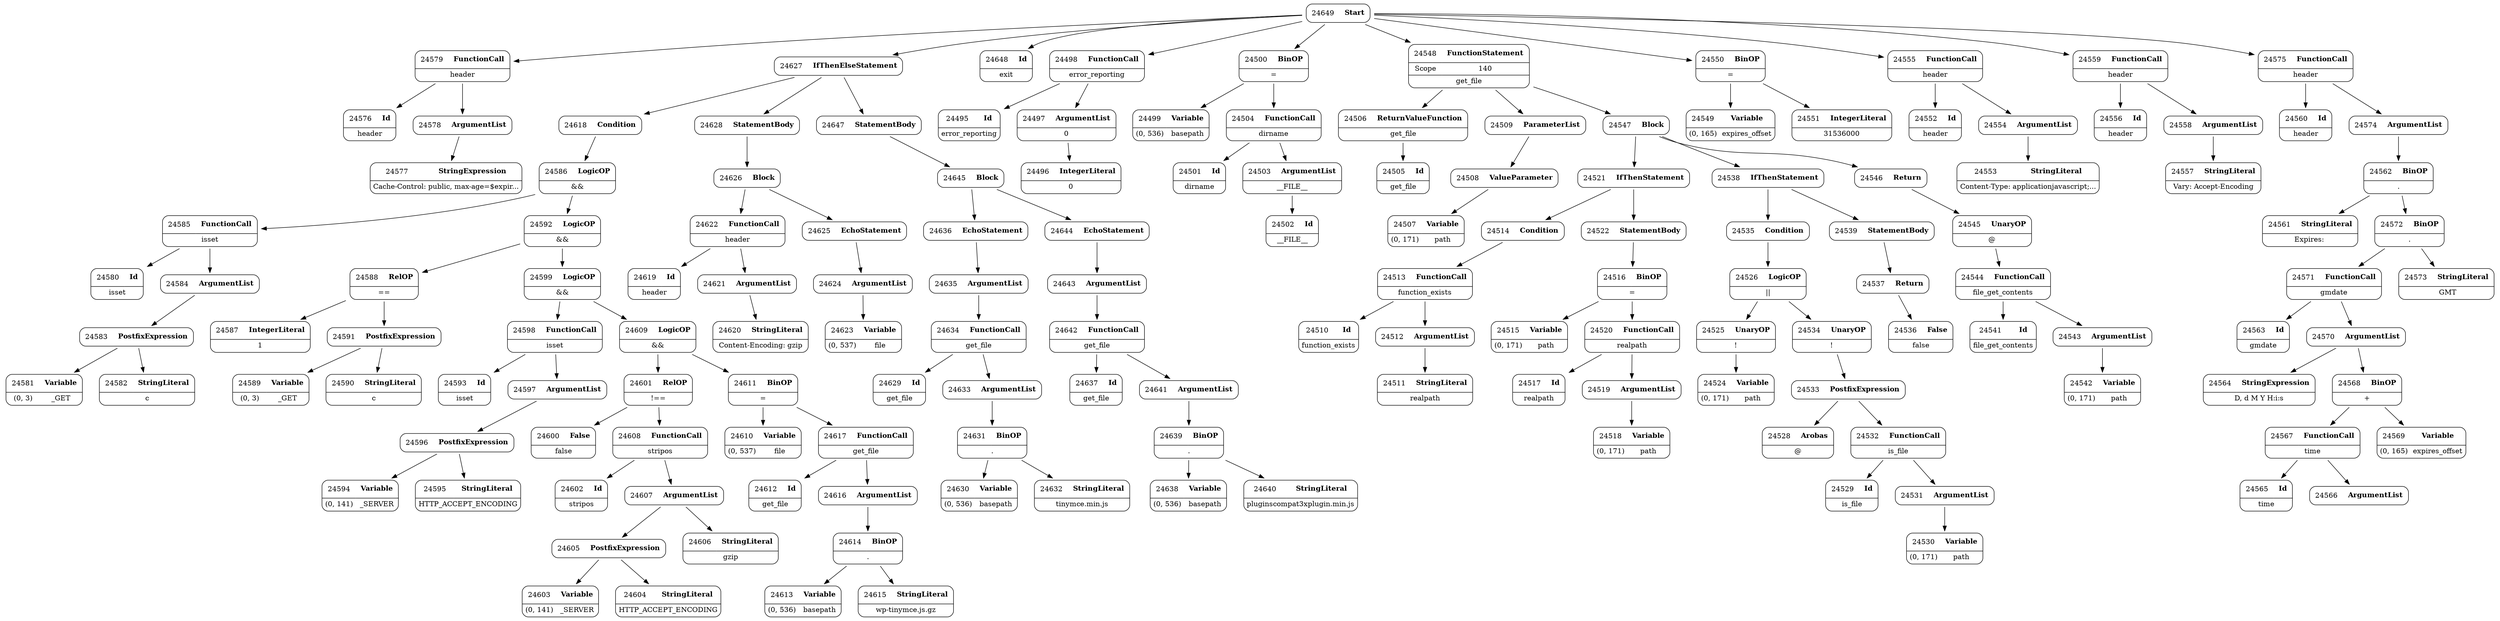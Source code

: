 digraph ast {
node [shape=none];
24576 [label=<<TABLE border='1' cellspacing='0' cellpadding='10' style='rounded' ><TR><TD border='0'>24576</TD><TD border='0'><B>Id</B></TD></TR><HR/><TR><TD border='0' cellpadding='5' colspan='2'>header</TD></TR></TABLE>>];
24577 [label=<<TABLE border='1' cellspacing='0' cellpadding='10' style='rounded' ><TR><TD border='0'>24577</TD><TD border='0'><B>StringExpression</B></TD></TR><HR/><TR><TD border='0' cellpadding='5' colspan='2'>Cache-Control: public, max-age=$expir...</TD></TR></TABLE>>];
24578 [label=<<TABLE border='1' cellspacing='0' cellpadding='10' style='rounded' ><TR><TD border='0'>24578</TD><TD border='0'><B>ArgumentList</B></TD></TR></TABLE>>];
24578 -> 24577 [weight=2];
24579 [label=<<TABLE border='1' cellspacing='0' cellpadding='10' style='rounded' ><TR><TD border='0'>24579</TD><TD border='0'><B>FunctionCall</B></TD></TR><HR/><TR><TD border='0' cellpadding='5' colspan='2'>header</TD></TR></TABLE>>];
24579 -> 24576 [weight=2];
24579 -> 24578 [weight=2];
24580 [label=<<TABLE border='1' cellspacing='0' cellpadding='10' style='rounded' ><TR><TD border='0'>24580</TD><TD border='0'><B>Id</B></TD></TR><HR/><TR><TD border='0' cellpadding='5' colspan='2'>isset</TD></TR></TABLE>>];
24581 [label=<<TABLE border='1' cellspacing='0' cellpadding='10' style='rounded' ><TR><TD border='0'>24581</TD><TD border='0'><B>Variable</B></TD></TR><HR/><TR><TD border='0' cellpadding='5'>(0, 3)</TD><TD border='0' cellpadding='5'>_GET</TD></TR></TABLE>>];
24582 [label=<<TABLE border='1' cellspacing='0' cellpadding='10' style='rounded' ><TR><TD border='0'>24582</TD><TD border='0'><B>StringLiteral</B></TD></TR><HR/><TR><TD border='0' cellpadding='5' colspan='2'>c</TD></TR></TABLE>>];
24583 [label=<<TABLE border='1' cellspacing='0' cellpadding='10' style='rounded' ><TR><TD border='0'>24583</TD><TD border='0'><B>PostfixExpression</B></TD></TR></TABLE>>];
24583 -> 24581 [weight=2];
24583 -> 24582 [weight=2];
24584 [label=<<TABLE border='1' cellspacing='0' cellpadding='10' style='rounded' ><TR><TD border='0'>24584</TD><TD border='0'><B>ArgumentList</B></TD></TR></TABLE>>];
24584 -> 24583 [weight=2];
24585 [label=<<TABLE border='1' cellspacing='0' cellpadding='10' style='rounded' ><TR><TD border='0'>24585</TD><TD border='0'><B>FunctionCall</B></TD></TR><HR/><TR><TD border='0' cellpadding='5' colspan='2'>isset</TD></TR></TABLE>>];
24585 -> 24580 [weight=2];
24585 -> 24584 [weight=2];
24586 [label=<<TABLE border='1' cellspacing='0' cellpadding='10' style='rounded' ><TR><TD border='0'>24586</TD><TD border='0'><B>LogicOP</B></TD></TR><HR/><TR><TD border='0' cellpadding='5' colspan='2'>&amp;&amp;</TD></TR></TABLE>>];
24586 -> 24585 [weight=2];
24586 -> 24592 [weight=2];
24587 [label=<<TABLE border='1' cellspacing='0' cellpadding='10' style='rounded' ><TR><TD border='0'>24587</TD><TD border='0'><B>IntegerLiteral</B></TD></TR><HR/><TR><TD border='0' cellpadding='5' colspan='2'>1</TD></TR></TABLE>>];
24588 [label=<<TABLE border='1' cellspacing='0' cellpadding='10' style='rounded' ><TR><TD border='0'>24588</TD><TD border='0'><B>RelOP</B></TD></TR><HR/><TR><TD border='0' cellpadding='5' colspan='2'>==</TD></TR></TABLE>>];
24588 -> 24587 [weight=2];
24588 -> 24591 [weight=2];
24589 [label=<<TABLE border='1' cellspacing='0' cellpadding='10' style='rounded' ><TR><TD border='0'>24589</TD><TD border='0'><B>Variable</B></TD></TR><HR/><TR><TD border='0' cellpadding='5'>(0, 3)</TD><TD border='0' cellpadding='5'>_GET</TD></TR></TABLE>>];
24590 [label=<<TABLE border='1' cellspacing='0' cellpadding='10' style='rounded' ><TR><TD border='0'>24590</TD><TD border='0'><B>StringLiteral</B></TD></TR><HR/><TR><TD border='0' cellpadding='5' colspan='2'>c</TD></TR></TABLE>>];
24591 [label=<<TABLE border='1' cellspacing='0' cellpadding='10' style='rounded' ><TR><TD border='0'>24591</TD><TD border='0'><B>PostfixExpression</B></TD></TR></TABLE>>];
24591 -> 24589 [weight=2];
24591 -> 24590 [weight=2];
24592 [label=<<TABLE border='1' cellspacing='0' cellpadding='10' style='rounded' ><TR><TD border='0'>24592</TD><TD border='0'><B>LogicOP</B></TD></TR><HR/><TR><TD border='0' cellpadding='5' colspan='2'>&amp;&amp;</TD></TR></TABLE>>];
24592 -> 24588 [weight=2];
24592 -> 24599 [weight=2];
24593 [label=<<TABLE border='1' cellspacing='0' cellpadding='10' style='rounded' ><TR><TD border='0'>24593</TD><TD border='0'><B>Id</B></TD></TR><HR/><TR><TD border='0' cellpadding='5' colspan='2'>isset</TD></TR></TABLE>>];
24594 [label=<<TABLE border='1' cellspacing='0' cellpadding='10' style='rounded' ><TR><TD border='0'>24594</TD><TD border='0'><B>Variable</B></TD></TR><HR/><TR><TD border='0' cellpadding='5'>(0, 141)</TD><TD border='0' cellpadding='5'>_SERVER</TD></TR></TABLE>>];
24595 [label=<<TABLE border='1' cellspacing='0' cellpadding='10' style='rounded' ><TR><TD border='0'>24595</TD><TD border='0'><B>StringLiteral</B></TD></TR><HR/><TR><TD border='0' cellpadding='5' colspan='2'>HTTP_ACCEPT_ENCODING</TD></TR></TABLE>>];
24596 [label=<<TABLE border='1' cellspacing='0' cellpadding='10' style='rounded' ><TR><TD border='0'>24596</TD><TD border='0'><B>PostfixExpression</B></TD></TR></TABLE>>];
24596 -> 24594 [weight=2];
24596 -> 24595 [weight=2];
24597 [label=<<TABLE border='1' cellspacing='0' cellpadding='10' style='rounded' ><TR><TD border='0'>24597</TD><TD border='0'><B>ArgumentList</B></TD></TR></TABLE>>];
24597 -> 24596 [weight=2];
24598 [label=<<TABLE border='1' cellspacing='0' cellpadding='10' style='rounded' ><TR><TD border='0'>24598</TD><TD border='0'><B>FunctionCall</B></TD></TR><HR/><TR><TD border='0' cellpadding='5' colspan='2'>isset</TD></TR></TABLE>>];
24598 -> 24593 [weight=2];
24598 -> 24597 [weight=2];
24599 [label=<<TABLE border='1' cellspacing='0' cellpadding='10' style='rounded' ><TR><TD border='0'>24599</TD><TD border='0'><B>LogicOP</B></TD></TR><HR/><TR><TD border='0' cellpadding='5' colspan='2'>&amp;&amp;</TD></TR></TABLE>>];
24599 -> 24598 [weight=2];
24599 -> 24609 [weight=2];
24600 [label=<<TABLE border='1' cellspacing='0' cellpadding='10' style='rounded' ><TR><TD border='0'>24600</TD><TD border='0'><B>False</B></TD></TR><HR/><TR><TD border='0' cellpadding='5' colspan='2'>false</TD></TR></TABLE>>];
24601 [label=<<TABLE border='1' cellspacing='0' cellpadding='10' style='rounded' ><TR><TD border='0'>24601</TD><TD border='0'><B>RelOP</B></TD></TR><HR/><TR><TD border='0' cellpadding='5' colspan='2'>!==</TD></TR></TABLE>>];
24601 -> 24600 [weight=2];
24601 -> 24608 [weight=2];
24602 [label=<<TABLE border='1' cellspacing='0' cellpadding='10' style='rounded' ><TR><TD border='0'>24602</TD><TD border='0'><B>Id</B></TD></TR><HR/><TR><TD border='0' cellpadding='5' colspan='2'>stripos</TD></TR></TABLE>>];
24603 [label=<<TABLE border='1' cellspacing='0' cellpadding='10' style='rounded' ><TR><TD border='0'>24603</TD><TD border='0'><B>Variable</B></TD></TR><HR/><TR><TD border='0' cellpadding='5'>(0, 141)</TD><TD border='0' cellpadding='5'>_SERVER</TD></TR></TABLE>>];
24604 [label=<<TABLE border='1' cellspacing='0' cellpadding='10' style='rounded' ><TR><TD border='0'>24604</TD><TD border='0'><B>StringLiteral</B></TD></TR><HR/><TR><TD border='0' cellpadding='5' colspan='2'>HTTP_ACCEPT_ENCODING</TD></TR></TABLE>>];
24605 [label=<<TABLE border='1' cellspacing='0' cellpadding='10' style='rounded' ><TR><TD border='0'>24605</TD><TD border='0'><B>PostfixExpression</B></TD></TR></TABLE>>];
24605 -> 24603 [weight=2];
24605 -> 24604 [weight=2];
24606 [label=<<TABLE border='1' cellspacing='0' cellpadding='10' style='rounded' ><TR><TD border='0'>24606</TD><TD border='0'><B>StringLiteral</B></TD></TR><HR/><TR><TD border='0' cellpadding='5' colspan='2'>gzip</TD></TR></TABLE>>];
24607 [label=<<TABLE border='1' cellspacing='0' cellpadding='10' style='rounded' ><TR><TD border='0'>24607</TD><TD border='0'><B>ArgumentList</B></TD></TR></TABLE>>];
24607 -> 24605 [weight=2];
24607 -> 24606 [weight=2];
24608 [label=<<TABLE border='1' cellspacing='0' cellpadding='10' style='rounded' ><TR><TD border='0'>24608</TD><TD border='0'><B>FunctionCall</B></TD></TR><HR/><TR><TD border='0' cellpadding='5' colspan='2'>stripos</TD></TR></TABLE>>];
24608 -> 24602 [weight=2];
24608 -> 24607 [weight=2];
24609 [label=<<TABLE border='1' cellspacing='0' cellpadding='10' style='rounded' ><TR><TD border='0'>24609</TD><TD border='0'><B>LogicOP</B></TD></TR><HR/><TR><TD border='0' cellpadding='5' colspan='2'>&amp;&amp;</TD></TR></TABLE>>];
24609 -> 24601 [weight=2];
24609 -> 24611 [weight=2];
24610 [label=<<TABLE border='1' cellspacing='0' cellpadding='10' style='rounded' ><TR><TD border='0'>24610</TD><TD border='0'><B>Variable</B></TD></TR><HR/><TR><TD border='0' cellpadding='5'>(0, 537)</TD><TD border='0' cellpadding='5'>file</TD></TR></TABLE>>];
24611 [label=<<TABLE border='1' cellspacing='0' cellpadding='10' style='rounded' ><TR><TD border='0'>24611</TD><TD border='0'><B>BinOP</B></TD></TR><HR/><TR><TD border='0' cellpadding='5' colspan='2'>=</TD></TR></TABLE>>];
24611 -> 24610 [weight=2];
24611 -> 24617 [weight=2];
24612 [label=<<TABLE border='1' cellspacing='0' cellpadding='10' style='rounded' ><TR><TD border='0'>24612</TD><TD border='0'><B>Id</B></TD></TR><HR/><TR><TD border='0' cellpadding='5' colspan='2'>get_file</TD></TR></TABLE>>];
24613 [label=<<TABLE border='1' cellspacing='0' cellpadding='10' style='rounded' ><TR><TD border='0'>24613</TD><TD border='0'><B>Variable</B></TD></TR><HR/><TR><TD border='0' cellpadding='5'>(0, 536)</TD><TD border='0' cellpadding='5'>basepath</TD></TR></TABLE>>];
24614 [label=<<TABLE border='1' cellspacing='0' cellpadding='10' style='rounded' ><TR><TD border='0'>24614</TD><TD border='0'><B>BinOP</B></TD></TR><HR/><TR><TD border='0' cellpadding='5' colspan='2'>.</TD></TR></TABLE>>];
24614 -> 24613 [weight=2];
24614 -> 24615 [weight=2];
24615 [label=<<TABLE border='1' cellspacing='0' cellpadding='10' style='rounded' ><TR><TD border='0'>24615</TD><TD border='0'><B>StringLiteral</B></TD></TR><HR/><TR><TD border='0' cellpadding='5' colspan='2'>wp-tinymce.js.gz</TD></TR></TABLE>>];
24616 [label=<<TABLE border='1' cellspacing='0' cellpadding='10' style='rounded' ><TR><TD border='0'>24616</TD><TD border='0'><B>ArgumentList</B></TD></TR></TABLE>>];
24616 -> 24614 [weight=2];
24617 [label=<<TABLE border='1' cellspacing='0' cellpadding='10' style='rounded' ><TR><TD border='0'>24617</TD><TD border='0'><B>FunctionCall</B></TD></TR><HR/><TR><TD border='0' cellpadding='5' colspan='2'>get_file</TD></TR></TABLE>>];
24617 -> 24612 [weight=2];
24617 -> 24616 [weight=2];
24618 [label=<<TABLE border='1' cellspacing='0' cellpadding='10' style='rounded' ><TR><TD border='0'>24618</TD><TD border='0'><B>Condition</B></TD></TR></TABLE>>];
24618 -> 24586 [weight=2];
24619 [label=<<TABLE border='1' cellspacing='0' cellpadding='10' style='rounded' ><TR><TD border='0'>24619</TD><TD border='0'><B>Id</B></TD></TR><HR/><TR><TD border='0' cellpadding='5' colspan='2'>header</TD></TR></TABLE>>];
24620 [label=<<TABLE border='1' cellspacing='0' cellpadding='10' style='rounded' ><TR><TD border='0'>24620</TD><TD border='0'><B>StringLiteral</B></TD></TR><HR/><TR><TD border='0' cellpadding='5' colspan='2'>Content-Encoding: gzip</TD></TR></TABLE>>];
24621 [label=<<TABLE border='1' cellspacing='0' cellpadding='10' style='rounded' ><TR><TD border='0'>24621</TD><TD border='0'><B>ArgumentList</B></TD></TR></TABLE>>];
24621 -> 24620 [weight=2];
24622 [label=<<TABLE border='1' cellspacing='0' cellpadding='10' style='rounded' ><TR><TD border='0'>24622</TD><TD border='0'><B>FunctionCall</B></TD></TR><HR/><TR><TD border='0' cellpadding='5' colspan='2'>header</TD></TR></TABLE>>];
24622 -> 24619 [weight=2];
24622 -> 24621 [weight=2];
24623 [label=<<TABLE border='1' cellspacing='0' cellpadding='10' style='rounded' ><TR><TD border='0'>24623</TD><TD border='0'><B>Variable</B></TD></TR><HR/><TR><TD border='0' cellpadding='5'>(0, 537)</TD><TD border='0' cellpadding='5'>file</TD></TR></TABLE>>];
24624 [label=<<TABLE border='1' cellspacing='0' cellpadding='10' style='rounded' ><TR><TD border='0'>24624</TD><TD border='0'><B>ArgumentList</B></TD></TR></TABLE>>];
24624 -> 24623 [weight=2];
24625 [label=<<TABLE border='1' cellspacing='0' cellpadding='10' style='rounded' ><TR><TD border='0'>24625</TD><TD border='0'><B>EchoStatement</B></TD></TR></TABLE>>];
24625 -> 24624 [weight=2];
24626 [label=<<TABLE border='1' cellspacing='0' cellpadding='10' style='rounded' ><TR><TD border='0'>24626</TD><TD border='0'><B>Block</B></TD></TR></TABLE>>];
24626 -> 24622 [weight=2];
24626 -> 24625 [weight=2];
24627 [label=<<TABLE border='1' cellspacing='0' cellpadding='10' style='rounded' ><TR><TD border='0'>24627</TD><TD border='0'><B>IfThenElseStatement</B></TD></TR></TABLE>>];
24627 -> 24618 [weight=2];
24627 -> 24628 [weight=2];
24627 -> 24647 [weight=2];
24628 [label=<<TABLE border='1' cellspacing='0' cellpadding='10' style='rounded' ><TR><TD border='0'>24628</TD><TD border='0'><B>StatementBody</B></TD></TR></TABLE>>];
24628 -> 24626 [weight=2];
24629 [label=<<TABLE border='1' cellspacing='0' cellpadding='10' style='rounded' ><TR><TD border='0'>24629</TD><TD border='0'><B>Id</B></TD></TR><HR/><TR><TD border='0' cellpadding='5' colspan='2'>get_file</TD></TR></TABLE>>];
24630 [label=<<TABLE border='1' cellspacing='0' cellpadding='10' style='rounded' ><TR><TD border='0'>24630</TD><TD border='0'><B>Variable</B></TD></TR><HR/><TR><TD border='0' cellpadding='5'>(0, 536)</TD><TD border='0' cellpadding='5'>basepath</TD></TR></TABLE>>];
24631 [label=<<TABLE border='1' cellspacing='0' cellpadding='10' style='rounded' ><TR><TD border='0'>24631</TD><TD border='0'><B>BinOP</B></TD></TR><HR/><TR><TD border='0' cellpadding='5' colspan='2'>.</TD></TR></TABLE>>];
24631 -> 24630 [weight=2];
24631 -> 24632 [weight=2];
24632 [label=<<TABLE border='1' cellspacing='0' cellpadding='10' style='rounded' ><TR><TD border='0'>24632</TD><TD border='0'><B>StringLiteral</B></TD></TR><HR/><TR><TD border='0' cellpadding='5' colspan='2'>tinymce.min.js</TD></TR></TABLE>>];
24633 [label=<<TABLE border='1' cellspacing='0' cellpadding='10' style='rounded' ><TR><TD border='0'>24633</TD><TD border='0'><B>ArgumentList</B></TD></TR></TABLE>>];
24633 -> 24631 [weight=2];
24634 [label=<<TABLE border='1' cellspacing='0' cellpadding='10' style='rounded' ><TR><TD border='0'>24634</TD><TD border='0'><B>FunctionCall</B></TD></TR><HR/><TR><TD border='0' cellpadding='5' colspan='2'>get_file</TD></TR></TABLE>>];
24634 -> 24629 [weight=2];
24634 -> 24633 [weight=2];
24635 [label=<<TABLE border='1' cellspacing='0' cellpadding='10' style='rounded' ><TR><TD border='0'>24635</TD><TD border='0'><B>ArgumentList</B></TD></TR></TABLE>>];
24635 -> 24634 [weight=2];
24636 [label=<<TABLE border='1' cellspacing='0' cellpadding='10' style='rounded' ><TR><TD border='0'>24636</TD><TD border='0'><B>EchoStatement</B></TD></TR></TABLE>>];
24636 -> 24635 [weight=2];
24637 [label=<<TABLE border='1' cellspacing='0' cellpadding='10' style='rounded' ><TR><TD border='0'>24637</TD><TD border='0'><B>Id</B></TD></TR><HR/><TR><TD border='0' cellpadding='5' colspan='2'>get_file</TD></TR></TABLE>>];
24638 [label=<<TABLE border='1' cellspacing='0' cellpadding='10' style='rounded' ><TR><TD border='0'>24638</TD><TD border='0'><B>Variable</B></TD></TR><HR/><TR><TD border='0' cellpadding='5'>(0, 536)</TD><TD border='0' cellpadding='5'>basepath</TD></TR></TABLE>>];
24639 [label=<<TABLE border='1' cellspacing='0' cellpadding='10' style='rounded' ><TR><TD border='0'>24639</TD><TD border='0'><B>BinOP</B></TD></TR><HR/><TR><TD border='0' cellpadding='5' colspan='2'>.</TD></TR></TABLE>>];
24639 -> 24638 [weight=2];
24639 -> 24640 [weight=2];
24640 [label=<<TABLE border='1' cellspacing='0' cellpadding='10' style='rounded' ><TR><TD border='0'>24640</TD><TD border='0'><B>StringLiteral</B></TD></TR><HR/><TR><TD border='0' cellpadding='5' colspan='2'>pluginscompat3xplugin.min.js</TD></TR></TABLE>>];
24641 [label=<<TABLE border='1' cellspacing='0' cellpadding='10' style='rounded' ><TR><TD border='0'>24641</TD><TD border='0'><B>ArgumentList</B></TD></TR></TABLE>>];
24641 -> 24639 [weight=2];
24642 [label=<<TABLE border='1' cellspacing='0' cellpadding='10' style='rounded' ><TR><TD border='0'>24642</TD><TD border='0'><B>FunctionCall</B></TD></TR><HR/><TR><TD border='0' cellpadding='5' colspan='2'>get_file</TD></TR></TABLE>>];
24642 -> 24637 [weight=2];
24642 -> 24641 [weight=2];
24643 [label=<<TABLE border='1' cellspacing='0' cellpadding='10' style='rounded' ><TR><TD border='0'>24643</TD><TD border='0'><B>ArgumentList</B></TD></TR></TABLE>>];
24643 -> 24642 [weight=2];
24644 [label=<<TABLE border='1' cellspacing='0' cellpadding='10' style='rounded' ><TR><TD border='0'>24644</TD><TD border='0'><B>EchoStatement</B></TD></TR></TABLE>>];
24644 -> 24643 [weight=2];
24645 [label=<<TABLE border='1' cellspacing='0' cellpadding='10' style='rounded' ><TR><TD border='0'>24645</TD><TD border='0'><B>Block</B></TD></TR></TABLE>>];
24645 -> 24636 [weight=2];
24645 -> 24644 [weight=2];
24647 [label=<<TABLE border='1' cellspacing='0' cellpadding='10' style='rounded' ><TR><TD border='0'>24647</TD><TD border='0'><B>StatementBody</B></TD></TR></TABLE>>];
24647 -> 24645 [weight=2];
24648 [label=<<TABLE border='1' cellspacing='0' cellpadding='10' style='rounded' ><TR><TD border='0'>24648</TD><TD border='0'><B>Id</B></TD></TR><HR/><TR><TD border='0' cellpadding='5' colspan='2'>exit</TD></TR></TABLE>>];
24649 [label=<<TABLE border='1' cellspacing='0' cellpadding='10' style='rounded' ><TR><TD border='0'>24649</TD><TD border='0'><B>Start</B></TD></TR></TABLE>>];
24649 -> 24498 [weight=2];
24649 -> 24500 [weight=2];
24649 -> 24548 [weight=2];
24649 -> 24550 [weight=2];
24649 -> 24555 [weight=2];
24649 -> 24559 [weight=2];
24649 -> 24575 [weight=2];
24649 -> 24579 [weight=2];
24649 -> 24627 [weight=2];
24649 -> 24648 [weight=2];
24495 [label=<<TABLE border='1' cellspacing='0' cellpadding='10' style='rounded' ><TR><TD border='0'>24495</TD><TD border='0'><B>Id</B></TD></TR><HR/><TR><TD border='0' cellpadding='5' colspan='2'>error_reporting</TD></TR></TABLE>>];
24496 [label=<<TABLE border='1' cellspacing='0' cellpadding='10' style='rounded' ><TR><TD border='0'>24496</TD><TD border='0'><B>IntegerLiteral</B></TD></TR><HR/><TR><TD border='0' cellpadding='5' colspan='2'>0</TD></TR></TABLE>>];
24497 [label=<<TABLE border='1' cellspacing='0' cellpadding='10' style='rounded' ><TR><TD border='0'>24497</TD><TD border='0'><B>ArgumentList</B></TD></TR><HR/><TR><TD border='0' cellpadding='5' colspan='2'>0</TD></TR></TABLE>>];
24497 -> 24496 [weight=2];
24498 [label=<<TABLE border='1' cellspacing='0' cellpadding='10' style='rounded' ><TR><TD border='0'>24498</TD><TD border='0'><B>FunctionCall</B></TD></TR><HR/><TR><TD border='0' cellpadding='5' colspan='2'>error_reporting</TD></TR></TABLE>>];
24498 -> 24495 [weight=2];
24498 -> 24497 [weight=2];
24499 [label=<<TABLE border='1' cellspacing='0' cellpadding='10' style='rounded' ><TR><TD border='0'>24499</TD><TD border='0'><B>Variable</B></TD></TR><HR/><TR><TD border='0' cellpadding='5'>(0, 536)</TD><TD border='0' cellpadding='5'>basepath</TD></TR></TABLE>>];
24500 [label=<<TABLE border='1' cellspacing='0' cellpadding='10' style='rounded' ><TR><TD border='0'>24500</TD><TD border='0'><B>BinOP</B></TD></TR><HR/><TR><TD border='0' cellpadding='5' colspan='2'>=</TD></TR></TABLE>>];
24500 -> 24499 [weight=2];
24500 -> 24504 [weight=2];
24501 [label=<<TABLE border='1' cellspacing='0' cellpadding='10' style='rounded' ><TR><TD border='0'>24501</TD><TD border='0'><B>Id</B></TD></TR><HR/><TR><TD border='0' cellpadding='5' colspan='2'>dirname</TD></TR></TABLE>>];
24502 [label=<<TABLE border='1' cellspacing='0' cellpadding='10' style='rounded' ><TR><TD border='0'>24502</TD><TD border='0'><B>Id</B></TD></TR><HR/><TR><TD border='0' cellpadding='5' colspan='2'>__FILE__</TD></TR></TABLE>>];
24503 [label=<<TABLE border='1' cellspacing='0' cellpadding='10' style='rounded' ><TR><TD border='0'>24503</TD><TD border='0'><B>ArgumentList</B></TD></TR><HR/><TR><TD border='0' cellpadding='5' colspan='2'>__FILE__</TD></TR></TABLE>>];
24503 -> 24502 [weight=2];
24504 [label=<<TABLE border='1' cellspacing='0' cellpadding='10' style='rounded' ><TR><TD border='0'>24504</TD><TD border='0'><B>FunctionCall</B></TD></TR><HR/><TR><TD border='0' cellpadding='5' colspan='2'>dirname</TD></TR></TABLE>>];
24504 -> 24501 [weight=2];
24504 -> 24503 [weight=2];
24505 [label=<<TABLE border='1' cellspacing='0' cellpadding='10' style='rounded' ><TR><TD border='0'>24505</TD><TD border='0'><B>Id</B></TD></TR><HR/><TR><TD border='0' cellpadding='5' colspan='2'>get_file</TD></TR></TABLE>>];
24506 [label=<<TABLE border='1' cellspacing='0' cellpadding='10' style='rounded' ><TR><TD border='0'>24506</TD><TD border='0'><B>ReturnValueFunction</B></TD></TR><HR/><TR><TD border='0' cellpadding='5' colspan='2'>get_file</TD></TR></TABLE>>];
24506 -> 24505 [weight=2];
24507 [label=<<TABLE border='1' cellspacing='0' cellpadding='10' style='rounded' ><TR><TD border='0'>24507</TD><TD border='0'><B>Variable</B></TD></TR><HR/><TR><TD border='0' cellpadding='5'>(0, 171)</TD><TD border='0' cellpadding='5'>path</TD></TR></TABLE>>];
24508 [label=<<TABLE border='1' cellspacing='0' cellpadding='10' style='rounded' ><TR><TD border='0'>24508</TD><TD border='0'><B>ValueParameter</B></TD></TR></TABLE>>];
24508 -> 24507 [weight=2];
24509 [label=<<TABLE border='1' cellspacing='0' cellpadding='10' style='rounded' ><TR><TD border='0'>24509</TD><TD border='0'><B>ParameterList</B></TD></TR></TABLE>>];
24509 -> 24508 [weight=2];
24510 [label=<<TABLE border='1' cellspacing='0' cellpadding='10' style='rounded' ><TR><TD border='0'>24510</TD><TD border='0'><B>Id</B></TD></TR><HR/><TR><TD border='0' cellpadding='5' colspan='2'>function_exists</TD></TR></TABLE>>];
24511 [label=<<TABLE border='1' cellspacing='0' cellpadding='10' style='rounded' ><TR><TD border='0'>24511</TD><TD border='0'><B>StringLiteral</B></TD></TR><HR/><TR><TD border='0' cellpadding='5' colspan='2'>realpath</TD></TR></TABLE>>];
24512 [label=<<TABLE border='1' cellspacing='0' cellpadding='10' style='rounded' ><TR><TD border='0'>24512</TD><TD border='0'><B>ArgumentList</B></TD></TR></TABLE>>];
24512 -> 24511 [weight=2];
24513 [label=<<TABLE border='1' cellspacing='0' cellpadding='10' style='rounded' ><TR><TD border='0'>24513</TD><TD border='0'><B>FunctionCall</B></TD></TR><HR/><TR><TD border='0' cellpadding='5' colspan='2'>function_exists</TD></TR></TABLE>>];
24513 -> 24510 [weight=2];
24513 -> 24512 [weight=2];
24514 [label=<<TABLE border='1' cellspacing='0' cellpadding='10' style='rounded' ><TR><TD border='0'>24514</TD><TD border='0'><B>Condition</B></TD></TR></TABLE>>];
24514 -> 24513 [weight=2];
24515 [label=<<TABLE border='1' cellspacing='0' cellpadding='10' style='rounded' ><TR><TD border='0'>24515</TD><TD border='0'><B>Variable</B></TD></TR><HR/><TR><TD border='0' cellpadding='5'>(0, 171)</TD><TD border='0' cellpadding='5'>path</TD></TR></TABLE>>];
24516 [label=<<TABLE border='1' cellspacing='0' cellpadding='10' style='rounded' ><TR><TD border='0'>24516</TD><TD border='0'><B>BinOP</B></TD></TR><HR/><TR><TD border='0' cellpadding='5' colspan='2'>=</TD></TR></TABLE>>];
24516 -> 24515 [weight=2];
24516 -> 24520 [weight=2];
24517 [label=<<TABLE border='1' cellspacing='0' cellpadding='10' style='rounded' ><TR><TD border='0'>24517</TD><TD border='0'><B>Id</B></TD></TR><HR/><TR><TD border='0' cellpadding='5' colspan='2'>realpath</TD></TR></TABLE>>];
24518 [label=<<TABLE border='1' cellspacing='0' cellpadding='10' style='rounded' ><TR><TD border='0'>24518</TD><TD border='0'><B>Variable</B></TD></TR><HR/><TR><TD border='0' cellpadding='5'>(0, 171)</TD><TD border='0' cellpadding='5'>path</TD></TR></TABLE>>];
24519 [label=<<TABLE border='1' cellspacing='0' cellpadding='10' style='rounded' ><TR><TD border='0'>24519</TD><TD border='0'><B>ArgumentList</B></TD></TR></TABLE>>];
24519 -> 24518 [weight=2];
24520 [label=<<TABLE border='1' cellspacing='0' cellpadding='10' style='rounded' ><TR><TD border='0'>24520</TD><TD border='0'><B>FunctionCall</B></TD></TR><HR/><TR><TD border='0' cellpadding='5' colspan='2'>realpath</TD></TR></TABLE>>];
24520 -> 24517 [weight=2];
24520 -> 24519 [weight=2];
24521 [label=<<TABLE border='1' cellspacing='0' cellpadding='10' style='rounded' ><TR><TD border='0'>24521</TD><TD border='0'><B>IfThenStatement</B></TD></TR></TABLE>>];
24521 -> 24514 [weight=2];
24521 -> 24522 [weight=2];
24522 [label=<<TABLE border='1' cellspacing='0' cellpadding='10' style='rounded' ><TR><TD border='0'>24522</TD><TD border='0'><B>StatementBody</B></TD></TR></TABLE>>];
24522 -> 24516 [weight=2];
24524 [label=<<TABLE border='1' cellspacing='0' cellpadding='10' style='rounded' ><TR><TD border='0'>24524</TD><TD border='0'><B>Variable</B></TD></TR><HR/><TR><TD border='0' cellpadding='5'>(0, 171)</TD><TD border='0' cellpadding='5'>path</TD></TR></TABLE>>];
24525 [label=<<TABLE border='1' cellspacing='0' cellpadding='10' style='rounded' ><TR><TD border='0'>24525</TD><TD border='0'><B>UnaryOP</B></TD></TR><HR/><TR><TD border='0' cellpadding='5' colspan='2'>!</TD></TR></TABLE>>];
24525 -> 24524 [weight=2];
24526 [label=<<TABLE border='1' cellspacing='0' cellpadding='10' style='rounded' ><TR><TD border='0'>24526</TD><TD border='0'><B>LogicOP</B></TD></TR><HR/><TR><TD border='0' cellpadding='5' colspan='2'>||</TD></TR></TABLE>>];
24526 -> 24525 [weight=2];
24526 -> 24534 [weight=2];
24528 [label=<<TABLE border='1' cellspacing='0' cellpadding='10' style='rounded' ><TR><TD border='0'>24528</TD><TD border='0'><B>Arobas</B></TD></TR><HR/><TR><TD border='0' cellpadding='5' colspan='2'>@</TD></TR></TABLE>>];
24529 [label=<<TABLE border='1' cellspacing='0' cellpadding='10' style='rounded' ><TR><TD border='0'>24529</TD><TD border='0'><B>Id</B></TD></TR><HR/><TR><TD border='0' cellpadding='5' colspan='2'>is_file</TD></TR></TABLE>>];
24530 [label=<<TABLE border='1' cellspacing='0' cellpadding='10' style='rounded' ><TR><TD border='0'>24530</TD><TD border='0'><B>Variable</B></TD></TR><HR/><TR><TD border='0' cellpadding='5'>(0, 171)</TD><TD border='0' cellpadding='5'>path</TD></TR></TABLE>>];
24531 [label=<<TABLE border='1' cellspacing='0' cellpadding='10' style='rounded' ><TR><TD border='0'>24531</TD><TD border='0'><B>ArgumentList</B></TD></TR></TABLE>>];
24531 -> 24530 [weight=2];
24532 [label=<<TABLE border='1' cellspacing='0' cellpadding='10' style='rounded' ><TR><TD border='0'>24532</TD><TD border='0'><B>FunctionCall</B></TD></TR><HR/><TR><TD border='0' cellpadding='5' colspan='2'>is_file</TD></TR></TABLE>>];
24532 -> 24529 [weight=2];
24532 -> 24531 [weight=2];
24533 [label=<<TABLE border='1' cellspacing='0' cellpadding='10' style='rounded' ><TR><TD border='0'>24533</TD><TD border='0'><B>PostfixExpression</B></TD></TR></TABLE>>];
24533 -> 24528 [weight=2];
24533 -> 24532 [weight=2];
24534 [label=<<TABLE border='1' cellspacing='0' cellpadding='10' style='rounded' ><TR><TD border='0'>24534</TD><TD border='0'><B>UnaryOP</B></TD></TR><HR/><TR><TD border='0' cellpadding='5' colspan='2'>!</TD></TR></TABLE>>];
24534 -> 24533 [weight=2];
24535 [label=<<TABLE border='1' cellspacing='0' cellpadding='10' style='rounded' ><TR><TD border='0'>24535</TD><TD border='0'><B>Condition</B></TD></TR></TABLE>>];
24535 -> 24526 [weight=2];
24536 [label=<<TABLE border='1' cellspacing='0' cellpadding='10' style='rounded' ><TR><TD border='0'>24536</TD><TD border='0'><B>False</B></TD></TR><HR/><TR><TD border='0' cellpadding='5' colspan='2'>false</TD></TR></TABLE>>];
24537 [label=<<TABLE border='1' cellspacing='0' cellpadding='10' style='rounded' ><TR><TD border='0'>24537</TD><TD border='0'><B>Return</B></TD></TR></TABLE>>];
24537 -> 24536 [weight=2];
24538 [label=<<TABLE border='1' cellspacing='0' cellpadding='10' style='rounded' ><TR><TD border='0'>24538</TD><TD border='0'><B>IfThenStatement</B></TD></TR></TABLE>>];
24538 -> 24535 [weight=2];
24538 -> 24539 [weight=2];
24539 [label=<<TABLE border='1' cellspacing='0' cellpadding='10' style='rounded' ><TR><TD border='0'>24539</TD><TD border='0'><B>StatementBody</B></TD></TR></TABLE>>];
24539 -> 24537 [weight=2];
24541 [label=<<TABLE border='1' cellspacing='0' cellpadding='10' style='rounded' ><TR><TD border='0'>24541</TD><TD border='0'><B>Id</B></TD></TR><HR/><TR><TD border='0' cellpadding='5' colspan='2'>file_get_contents</TD></TR></TABLE>>];
24542 [label=<<TABLE border='1' cellspacing='0' cellpadding='10' style='rounded' ><TR><TD border='0'>24542</TD><TD border='0'><B>Variable</B></TD></TR><HR/><TR><TD border='0' cellpadding='5'>(0, 171)</TD><TD border='0' cellpadding='5'>path</TD></TR></TABLE>>];
24543 [label=<<TABLE border='1' cellspacing='0' cellpadding='10' style='rounded' ><TR><TD border='0'>24543</TD><TD border='0'><B>ArgumentList</B></TD></TR></TABLE>>];
24543 -> 24542 [weight=2];
24544 [label=<<TABLE border='1' cellspacing='0' cellpadding='10' style='rounded' ><TR><TD border='0'>24544</TD><TD border='0'><B>FunctionCall</B></TD></TR><HR/><TR><TD border='0' cellpadding='5' colspan='2'>file_get_contents</TD></TR></TABLE>>];
24544 -> 24541 [weight=2];
24544 -> 24543 [weight=2];
24545 [label=<<TABLE border='1' cellspacing='0' cellpadding='10' style='rounded' ><TR><TD border='0'>24545</TD><TD border='0'><B>UnaryOP</B></TD></TR><HR/><TR><TD border='0' cellpadding='5' colspan='2'>@</TD></TR></TABLE>>];
24545 -> 24544 [weight=2];
24546 [label=<<TABLE border='1' cellspacing='0' cellpadding='10' style='rounded' ><TR><TD border='0'>24546</TD><TD border='0'><B>Return</B></TD></TR></TABLE>>];
24546 -> 24545 [weight=2];
24547 [label=<<TABLE border='1' cellspacing='0' cellpadding='10' style='rounded' ><TR><TD border='0'>24547</TD><TD border='0'><B>Block</B></TD></TR></TABLE>>];
24547 -> 24521 [weight=2];
24547 -> 24538 [weight=2];
24547 -> 24546 [weight=2];
24548 [label=<<TABLE border='1' cellspacing='0' cellpadding='10' style='rounded' ><TR><TD border='0'>24548</TD><TD border='0'><B>FunctionStatement</B></TD></TR><HR/><TR><TD border='0' cellpadding='5'>Scope</TD><TD border='0' cellpadding='5'>140</TD></TR><HR/><TR><TD border='0' cellpadding='5' colspan='2'>get_file</TD></TR></TABLE>>];
24548 -> 24506 [weight=2];
24548 -> 24509 [weight=2];
24548 -> 24547 [weight=2];
24549 [label=<<TABLE border='1' cellspacing='0' cellpadding='10' style='rounded' ><TR><TD border='0'>24549</TD><TD border='0'><B>Variable</B></TD></TR><HR/><TR><TD border='0' cellpadding='5'>(0, 165)</TD><TD border='0' cellpadding='5'>expires_offset</TD></TR></TABLE>>];
24550 [label=<<TABLE border='1' cellspacing='0' cellpadding='10' style='rounded' ><TR><TD border='0'>24550</TD><TD border='0'><B>BinOP</B></TD></TR><HR/><TR><TD border='0' cellpadding='5' colspan='2'>=</TD></TR></TABLE>>];
24550 -> 24549 [weight=2];
24550 -> 24551 [weight=2];
24551 [label=<<TABLE border='1' cellspacing='0' cellpadding='10' style='rounded' ><TR><TD border='0'>24551</TD><TD border='0'><B>IntegerLiteral</B></TD></TR><HR/><TR><TD border='0' cellpadding='5' colspan='2'>31536000</TD></TR></TABLE>>];
24552 [label=<<TABLE border='1' cellspacing='0' cellpadding='10' style='rounded' ><TR><TD border='0'>24552</TD><TD border='0'><B>Id</B></TD></TR><HR/><TR><TD border='0' cellpadding='5' colspan='2'>header</TD></TR></TABLE>>];
24553 [label=<<TABLE border='1' cellspacing='0' cellpadding='10' style='rounded' ><TR><TD border='0'>24553</TD><TD border='0'><B>StringLiteral</B></TD></TR><HR/><TR><TD border='0' cellpadding='5' colspan='2'>Content-Type: applicationjavascript;...</TD></TR></TABLE>>];
24554 [label=<<TABLE border='1' cellspacing='0' cellpadding='10' style='rounded' ><TR><TD border='0'>24554</TD><TD border='0'><B>ArgumentList</B></TD></TR></TABLE>>];
24554 -> 24553 [weight=2];
24555 [label=<<TABLE border='1' cellspacing='0' cellpadding='10' style='rounded' ><TR><TD border='0'>24555</TD><TD border='0'><B>FunctionCall</B></TD></TR><HR/><TR><TD border='0' cellpadding='5' colspan='2'>header</TD></TR></TABLE>>];
24555 -> 24552 [weight=2];
24555 -> 24554 [weight=2];
24556 [label=<<TABLE border='1' cellspacing='0' cellpadding='10' style='rounded' ><TR><TD border='0'>24556</TD><TD border='0'><B>Id</B></TD></TR><HR/><TR><TD border='0' cellpadding='5' colspan='2'>header</TD></TR></TABLE>>];
24557 [label=<<TABLE border='1' cellspacing='0' cellpadding='10' style='rounded' ><TR><TD border='0'>24557</TD><TD border='0'><B>StringLiteral</B></TD></TR><HR/><TR><TD border='0' cellpadding='5' colspan='2'>Vary: Accept-Encoding</TD></TR></TABLE>>];
24558 [label=<<TABLE border='1' cellspacing='0' cellpadding='10' style='rounded' ><TR><TD border='0'>24558</TD><TD border='0'><B>ArgumentList</B></TD></TR></TABLE>>];
24558 -> 24557 [weight=2];
24559 [label=<<TABLE border='1' cellspacing='0' cellpadding='10' style='rounded' ><TR><TD border='0'>24559</TD><TD border='0'><B>FunctionCall</B></TD></TR><HR/><TR><TD border='0' cellpadding='5' colspan='2'>header</TD></TR></TABLE>>];
24559 -> 24556 [weight=2];
24559 -> 24558 [weight=2];
24560 [label=<<TABLE border='1' cellspacing='0' cellpadding='10' style='rounded' ><TR><TD border='0'>24560</TD><TD border='0'><B>Id</B></TD></TR><HR/><TR><TD border='0' cellpadding='5' colspan='2'>header</TD></TR></TABLE>>];
24561 [label=<<TABLE border='1' cellspacing='0' cellpadding='10' style='rounded' ><TR><TD border='0'>24561</TD><TD border='0'><B>StringLiteral</B></TD></TR><HR/><TR><TD border='0' cellpadding='5' colspan='2'>Expires: </TD></TR></TABLE>>];
24562 [label=<<TABLE border='1' cellspacing='0' cellpadding='10' style='rounded' ><TR><TD border='0'>24562</TD><TD border='0'><B>BinOP</B></TD></TR><HR/><TR><TD border='0' cellpadding='5' colspan='2'>.</TD></TR></TABLE>>];
24562 -> 24561 [weight=2];
24562 -> 24572 [weight=2];
24563 [label=<<TABLE border='1' cellspacing='0' cellpadding='10' style='rounded' ><TR><TD border='0'>24563</TD><TD border='0'><B>Id</B></TD></TR><HR/><TR><TD border='0' cellpadding='5' colspan='2'>gmdate</TD></TR></TABLE>>];
24564 [label=<<TABLE border='1' cellspacing='0' cellpadding='10' style='rounded' ><TR><TD border='0'>24564</TD><TD border='0'><B>StringExpression</B></TD></TR><HR/><TR><TD border='0' cellpadding='5' colspan='2'>D, d M Y H:i:s</TD></TR></TABLE>>];
24565 [label=<<TABLE border='1' cellspacing='0' cellpadding='10' style='rounded' ><TR><TD border='0'>24565</TD><TD border='0'><B>Id</B></TD></TR><HR/><TR><TD border='0' cellpadding='5' colspan='2'>time</TD></TR></TABLE>>];
24566 [label=<<TABLE border='1' cellspacing='0' cellpadding='10' style='rounded' ><TR><TD border='0'>24566</TD><TD border='0'><B>ArgumentList</B></TD></TR></TABLE>>];
24567 [label=<<TABLE border='1' cellspacing='0' cellpadding='10' style='rounded' ><TR><TD border='0'>24567</TD><TD border='0'><B>FunctionCall</B></TD></TR><HR/><TR><TD border='0' cellpadding='5' colspan='2'>time</TD></TR></TABLE>>];
24567 -> 24565 [weight=2];
24567 -> 24566 [weight=2];
24568 [label=<<TABLE border='1' cellspacing='0' cellpadding='10' style='rounded' ><TR><TD border='0'>24568</TD><TD border='0'><B>BinOP</B></TD></TR><HR/><TR><TD border='0' cellpadding='5' colspan='2'>+</TD></TR></TABLE>>];
24568 -> 24567 [weight=2];
24568 -> 24569 [weight=2];
24569 [label=<<TABLE border='1' cellspacing='0' cellpadding='10' style='rounded' ><TR><TD border='0'>24569</TD><TD border='0'><B>Variable</B></TD></TR><HR/><TR><TD border='0' cellpadding='5'>(0, 165)</TD><TD border='0' cellpadding='5'>expires_offset</TD></TR></TABLE>>];
24570 [label=<<TABLE border='1' cellspacing='0' cellpadding='10' style='rounded' ><TR><TD border='0'>24570</TD><TD border='0'><B>ArgumentList</B></TD></TR></TABLE>>];
24570 -> 24564 [weight=2];
24570 -> 24568 [weight=2];
24571 [label=<<TABLE border='1' cellspacing='0' cellpadding='10' style='rounded' ><TR><TD border='0'>24571</TD><TD border='0'><B>FunctionCall</B></TD></TR><HR/><TR><TD border='0' cellpadding='5' colspan='2'>gmdate</TD></TR></TABLE>>];
24571 -> 24563 [weight=2];
24571 -> 24570 [weight=2];
24572 [label=<<TABLE border='1' cellspacing='0' cellpadding='10' style='rounded' ><TR><TD border='0'>24572</TD><TD border='0'><B>BinOP</B></TD></TR><HR/><TR><TD border='0' cellpadding='5' colspan='2'>.</TD></TR></TABLE>>];
24572 -> 24571 [weight=2];
24572 -> 24573 [weight=2];
24573 [label=<<TABLE border='1' cellspacing='0' cellpadding='10' style='rounded' ><TR><TD border='0'>24573</TD><TD border='0'><B>StringLiteral</B></TD></TR><HR/><TR><TD border='0' cellpadding='5' colspan='2'> GMT</TD></TR></TABLE>>];
24574 [label=<<TABLE border='1' cellspacing='0' cellpadding='10' style='rounded' ><TR><TD border='0'>24574</TD><TD border='0'><B>ArgumentList</B></TD></TR></TABLE>>];
24574 -> 24562 [weight=2];
24575 [label=<<TABLE border='1' cellspacing='0' cellpadding='10' style='rounded' ><TR><TD border='0'>24575</TD><TD border='0'><B>FunctionCall</B></TD></TR><HR/><TR><TD border='0' cellpadding='5' colspan='2'>header</TD></TR></TABLE>>];
24575 -> 24560 [weight=2];
24575 -> 24574 [weight=2];
}
